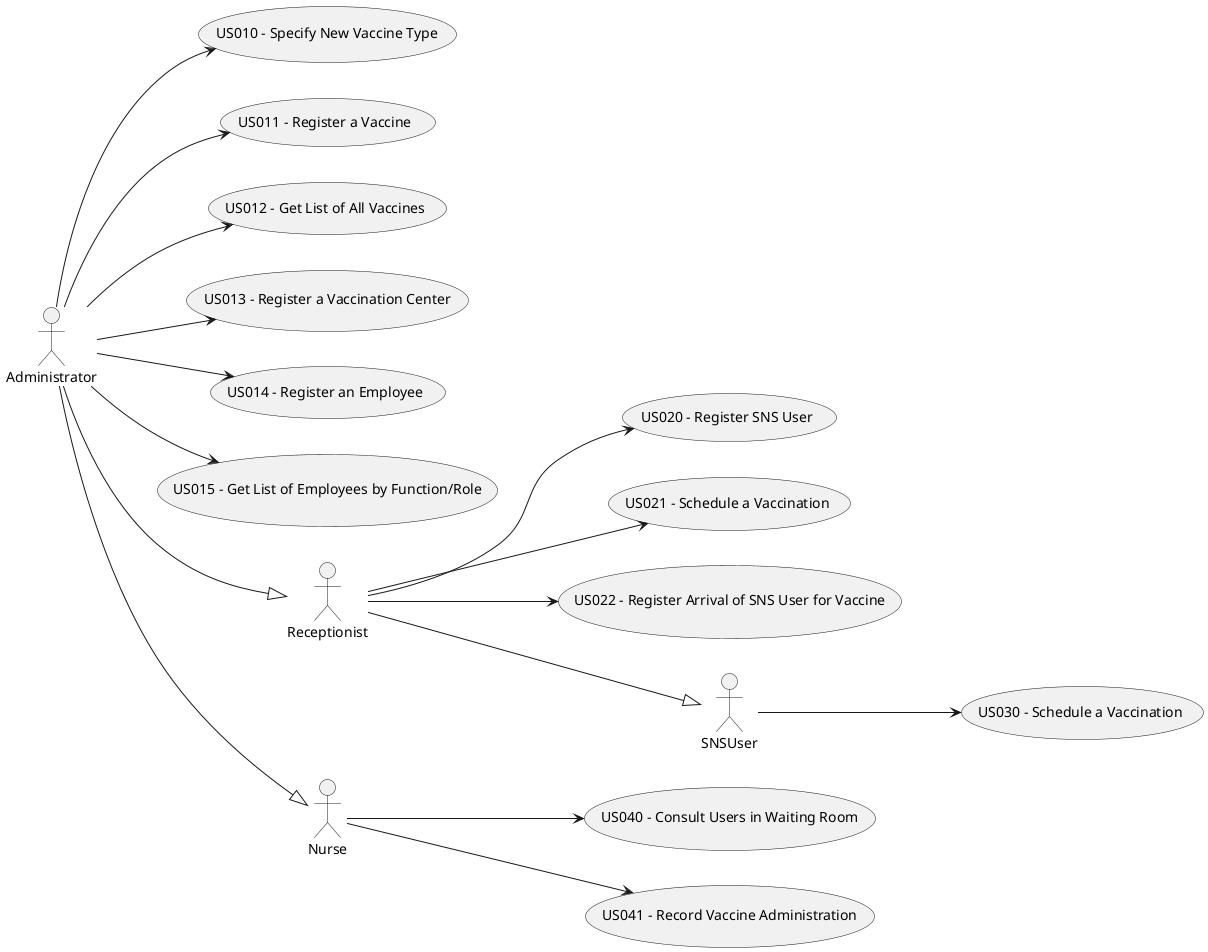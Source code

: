 @startuml

usecase SpecifyNewVaccineType as "US010 - Specify New Vaccine Type"
usecase RegisterVaccine as "US011 - Register a Vaccine"
usecase GetListAllVaccines as "US012 - Get List of All Vaccines"
usecase RegisterVaccinationCenter as "US013 - Register a Vaccination Center"
usecase RegisterEmployee as "US014 - Register an Employee"
usecase GetListEmployeesByRole as "US015 - Get List of Employees by Function/Role"

usecase RegisterSNSUser as "US020 - Register SNS User"
usecase ScheduleVaccination as "US021 - Schedule a Vaccination"
usecase RegisterArrivalSNSUser as "US022 - Register Arrival of SNS User for Vaccine"

usecase ScheduleVaccinationSNSUser as "US030 - Schedule a Vaccination"

usecase ConsultUsersInWaitingRoom as "US040 - Consult Users in Waiting Room"
usecase RecordVaccineAdministration as "US041 - Record Vaccine Administration"

actor Administrator as Admin
actor Receptionist as Reception
actor SNSUser as User
actor Nurse

Admin --> SpecifyNewVaccineType
Admin --> RegisterVaccine
Admin --> GetListAllVaccines
Admin --> RegisterVaccinationCenter
Admin --> RegisterEmployee
Admin --> GetListEmployeesByRole

Reception --> RegisterSNSUser
Reception --> ScheduleVaccination
Reception --> RegisterArrivalSNSUser

User --> ScheduleVaccinationSNSUser

Nurse --> ConsultUsersInWaitingRoom
Nurse --> RecordVaccineAdministration

left to right direction
Admin --|> Reception
Reception --|> User
Admin --|> Nurse

@enduml
